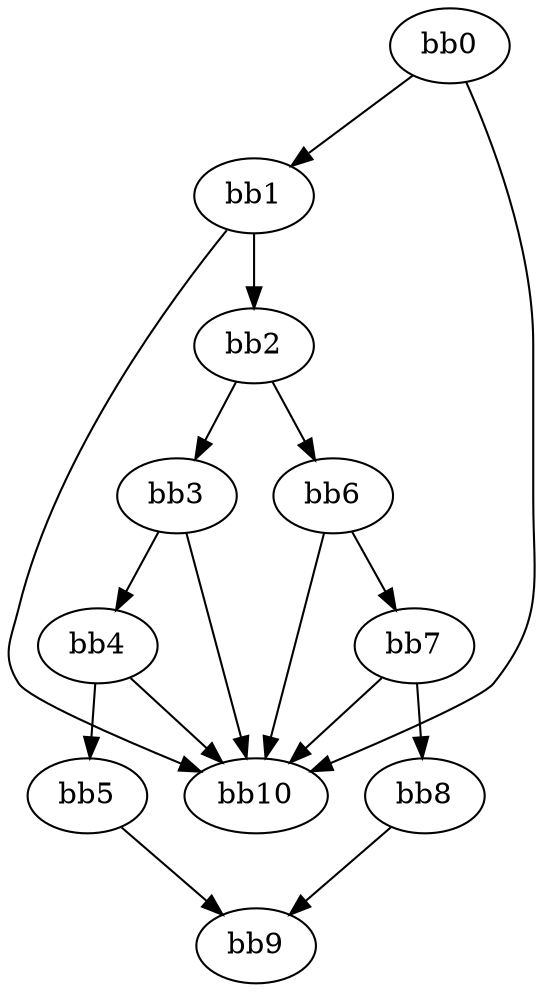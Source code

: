 digraph {
    0 [ label = "bb0\l" ]
    1 [ label = "bb1\l" ]
    2 [ label = "bb2\l" ]
    3 [ label = "bb3\l" ]
    4 [ label = "bb4\l" ]
    5 [ label = "bb5\l" ]
    6 [ label = "bb6\l" ]
    7 [ label = "bb7\l" ]
    8 [ label = "bb8\l" ]
    9 [ label = "bb9\l" ]
    10 [ label = "bb10\l" ]
    0 -> 1 [ ]
    0 -> 10 [ ]
    1 -> 2 [ ]
    1 -> 10 [ ]
    2 -> 3 [ ]
    2 -> 6 [ ]
    3 -> 4 [ ]
    3 -> 10 [ ]
    4 -> 5 [ ]
    4 -> 10 [ ]
    5 -> 9 [ ]
    6 -> 7 [ ]
    6 -> 10 [ ]
    7 -> 8 [ ]
    7 -> 10 [ ]
    8 -> 9 [ ]
}

